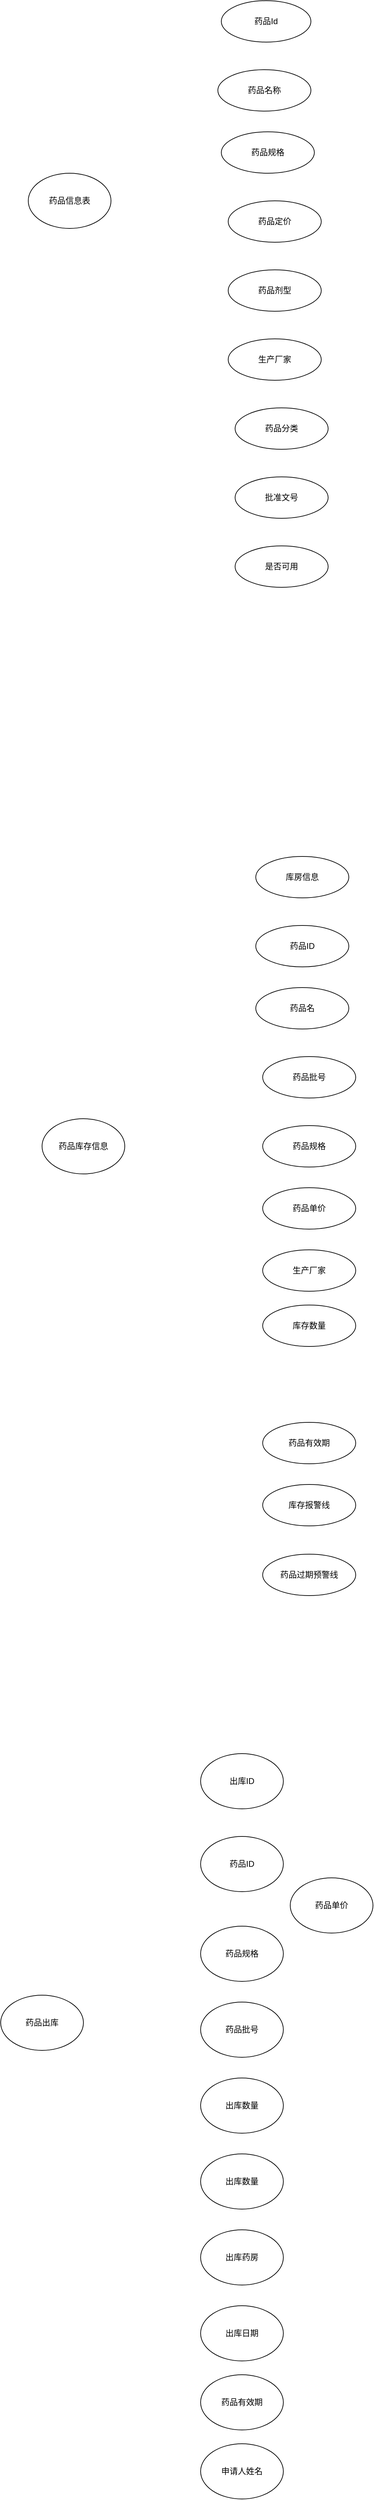 <mxfile version="24.2.3" type="github">
  <diagram name="第 1 页" id="Y7CDtnoHRregV-K79MwY">
    <mxGraphModel dx="1050" dy="522" grid="1" gridSize="10" guides="1" tooltips="1" connect="1" arrows="1" fold="1" page="1" pageScale="1" pageWidth="3300" pageHeight="4681" math="0" shadow="0">
      <root>
        <mxCell id="0" />
        <mxCell id="1" parent="0" />
        <mxCell id="uNvEn_o5aQrPS3u_5n39-3" value="药品信息表" style="ellipse;whiteSpace=wrap;html=1;" parent="1" vertex="1">
          <mxGeometry x="170" y="310" width="120" height="80" as="geometry" />
        </mxCell>
        <mxCell id="uNvEn_o5aQrPS3u_5n39-4" value="药品Id" style="ellipse;whiteSpace=wrap;html=1;" parent="1" vertex="1">
          <mxGeometry x="450" y="60" width="130" height="60" as="geometry" />
        </mxCell>
        <mxCell id="uNvEn_o5aQrPS3u_5n39-5" value="药品名称" style="ellipse;whiteSpace=wrap;html=1;" parent="1" vertex="1">
          <mxGeometry x="445" y="160" width="135" height="60" as="geometry" />
        </mxCell>
        <mxCell id="uNvEn_o5aQrPS3u_5n39-6" value="药品规格" style="ellipse;whiteSpace=wrap;html=1;" parent="1" vertex="1">
          <mxGeometry x="450" y="250" width="135" height="60" as="geometry" />
        </mxCell>
        <mxCell id="uNvEn_o5aQrPS3u_5n39-7" value="药品定价" style="ellipse;whiteSpace=wrap;html=1;" parent="1" vertex="1">
          <mxGeometry x="460" y="350" width="135" height="60" as="geometry" />
        </mxCell>
        <mxCell id="uNvEn_o5aQrPS3u_5n39-9" value="药品剂型" style="ellipse;whiteSpace=wrap;html=1;" parent="1" vertex="1">
          <mxGeometry x="460" y="450" width="135" height="60" as="geometry" />
        </mxCell>
        <mxCell id="uNvEn_o5aQrPS3u_5n39-10" value="生产厂家" style="ellipse;whiteSpace=wrap;html=1;" parent="1" vertex="1">
          <mxGeometry x="460" y="550" width="135" height="60" as="geometry" />
        </mxCell>
        <mxCell id="uNvEn_o5aQrPS3u_5n39-12" value="药品分类" style="ellipse;whiteSpace=wrap;html=1;" parent="1" vertex="1">
          <mxGeometry x="470" y="650" width="135" height="60" as="geometry" />
        </mxCell>
        <mxCell id="uNvEn_o5aQrPS3u_5n39-13" value="批准文号" style="ellipse;whiteSpace=wrap;html=1;" parent="1" vertex="1">
          <mxGeometry x="470" y="750" width="135" height="60" as="geometry" />
        </mxCell>
        <mxCell id="uNvEn_o5aQrPS3u_5n39-14" value="是否可用" style="ellipse;whiteSpace=wrap;html=1;" parent="1" vertex="1">
          <mxGeometry x="470" y="850" width="135" height="60" as="geometry" />
        </mxCell>
        <mxCell id="uNvEn_o5aQrPS3u_5n39-15" value="药品库存信息" style="ellipse;whiteSpace=wrap;html=1;" parent="1" vertex="1">
          <mxGeometry x="190" y="1680" width="120" height="80" as="geometry" />
        </mxCell>
        <mxCell id="uNvEn_o5aQrPS3u_5n39-18" value="药品ID" style="ellipse;whiteSpace=wrap;html=1;" parent="1" vertex="1">
          <mxGeometry x="500" y="1400" width="135" height="60" as="geometry" />
        </mxCell>
        <mxCell id="uNvEn_o5aQrPS3u_5n39-19" value="药品名" style="ellipse;whiteSpace=wrap;html=1;" parent="1" vertex="1">
          <mxGeometry x="500" y="1490" width="135" height="60" as="geometry" />
        </mxCell>
        <mxCell id="uNvEn_o5aQrPS3u_5n39-20" value="药品批号" style="ellipse;whiteSpace=wrap;html=1;" parent="1" vertex="1">
          <mxGeometry x="510" y="1590" width="135" height="60" as="geometry" />
        </mxCell>
        <mxCell id="uNvEn_o5aQrPS3u_5n39-21" value="药品规格" style="ellipse;whiteSpace=wrap;html=1;" parent="1" vertex="1">
          <mxGeometry x="510" y="1690" width="135" height="60" as="geometry" />
        </mxCell>
        <mxCell id="uNvEn_o5aQrPS3u_5n39-22" value="药品单价" style="ellipse;whiteSpace=wrap;html=1;" parent="1" vertex="1">
          <mxGeometry x="510" y="1780" width="135" height="60" as="geometry" />
        </mxCell>
        <mxCell id="uNvEn_o5aQrPS3u_5n39-23" value="生产厂家" style="ellipse;whiteSpace=wrap;html=1;" parent="1" vertex="1">
          <mxGeometry x="510" y="1870" width="135" height="60" as="geometry" />
        </mxCell>
        <mxCell id="uNvEn_o5aQrPS3u_5n39-24" value="库存数量" style="ellipse;whiteSpace=wrap;html=1;" parent="1" vertex="1">
          <mxGeometry x="510" y="1950" width="135" height="60" as="geometry" />
        </mxCell>
        <mxCell id="uNvEn_o5aQrPS3u_5n39-26" value="药品有效期" style="ellipse;whiteSpace=wrap;html=1;" parent="1" vertex="1">
          <mxGeometry x="510" y="2120" width="135" height="60" as="geometry" />
        </mxCell>
        <mxCell id="uNvEn_o5aQrPS3u_5n39-27" value="库存报警线" style="ellipse;whiteSpace=wrap;html=1;" parent="1" vertex="1">
          <mxGeometry x="510" y="2210" width="135" height="60" as="geometry" />
        </mxCell>
        <mxCell id="uNvEn_o5aQrPS3u_5n39-28" value="药品过期预警线" style="ellipse;whiteSpace=wrap;html=1;" parent="1" vertex="1">
          <mxGeometry x="510" y="2311" width="135" height="60" as="geometry" />
        </mxCell>
        <mxCell id="IawREKdSniu1c2MqUzBP-1" value="库房信息" style="ellipse;whiteSpace=wrap;html=1;" parent="1" vertex="1">
          <mxGeometry x="500" y="1300" width="135" height="60" as="geometry" />
        </mxCell>
        <mxCell id="Ox53wg2BttiBI1HnKK6z-1" value="药品出库" style="ellipse;whiteSpace=wrap;html=1;" vertex="1" parent="1">
          <mxGeometry x="130" y="2950" width="120" height="80" as="geometry" />
        </mxCell>
        <mxCell id="Ox53wg2BttiBI1HnKK6z-2" value="出库ID" style="ellipse;whiteSpace=wrap;html=1;" vertex="1" parent="1">
          <mxGeometry x="420" y="2600" width="120" height="80" as="geometry" />
        </mxCell>
        <mxCell id="Ox53wg2BttiBI1HnKK6z-3" value="药品ID" style="ellipse;whiteSpace=wrap;html=1;" vertex="1" parent="1">
          <mxGeometry x="420" y="2720" width="120" height="80" as="geometry" />
        </mxCell>
        <mxCell id="Ox53wg2BttiBI1HnKK6z-4" value="药品规格" style="ellipse;whiteSpace=wrap;html=1;" vertex="1" parent="1">
          <mxGeometry x="420" y="2850" width="120" height="80" as="geometry" />
        </mxCell>
        <mxCell id="Ox53wg2BttiBI1HnKK6z-5" value="药品批号" style="ellipse;whiteSpace=wrap;html=1;" vertex="1" parent="1">
          <mxGeometry x="420" y="2960" width="120" height="80" as="geometry" />
        </mxCell>
        <mxCell id="Ox53wg2BttiBI1HnKK6z-6" value="出库数量" style="ellipse;whiteSpace=wrap;html=1;" vertex="1" parent="1">
          <mxGeometry x="420" y="3070" width="120" height="80" as="geometry" />
        </mxCell>
        <mxCell id="Ox53wg2BttiBI1HnKK6z-7" value="出库数量" style="ellipse;whiteSpace=wrap;html=1;" vertex="1" parent="1">
          <mxGeometry x="420" y="3180" width="120" height="80" as="geometry" />
        </mxCell>
        <mxCell id="Ox53wg2BttiBI1HnKK6z-8" value="出库药房" style="ellipse;whiteSpace=wrap;html=1;" vertex="1" parent="1">
          <mxGeometry x="420" y="3290" width="120" height="80" as="geometry" />
        </mxCell>
        <mxCell id="Ox53wg2BttiBI1HnKK6z-9" value="出库日期" style="ellipse;whiteSpace=wrap;html=1;" vertex="1" parent="1">
          <mxGeometry x="420" y="3400" width="120" height="80" as="geometry" />
        </mxCell>
        <mxCell id="Ox53wg2BttiBI1HnKK6z-10" value="药品有效期" style="ellipse;whiteSpace=wrap;html=1;" vertex="1" parent="1">
          <mxGeometry x="420" y="3500" width="120" height="80" as="geometry" />
        </mxCell>
        <mxCell id="Ox53wg2BttiBI1HnKK6z-11" value="申请人姓名" style="ellipse;whiteSpace=wrap;html=1;" vertex="1" parent="1">
          <mxGeometry x="420" y="3600" width="120" height="80" as="geometry" />
        </mxCell>
        <mxCell id="Ox53wg2BttiBI1HnKK6z-12" value="药品单价" style="ellipse;whiteSpace=wrap;html=1;" vertex="1" parent="1">
          <mxGeometry x="550" y="2780" width="120" height="80" as="geometry" />
        </mxCell>
      </root>
    </mxGraphModel>
  </diagram>
</mxfile>
